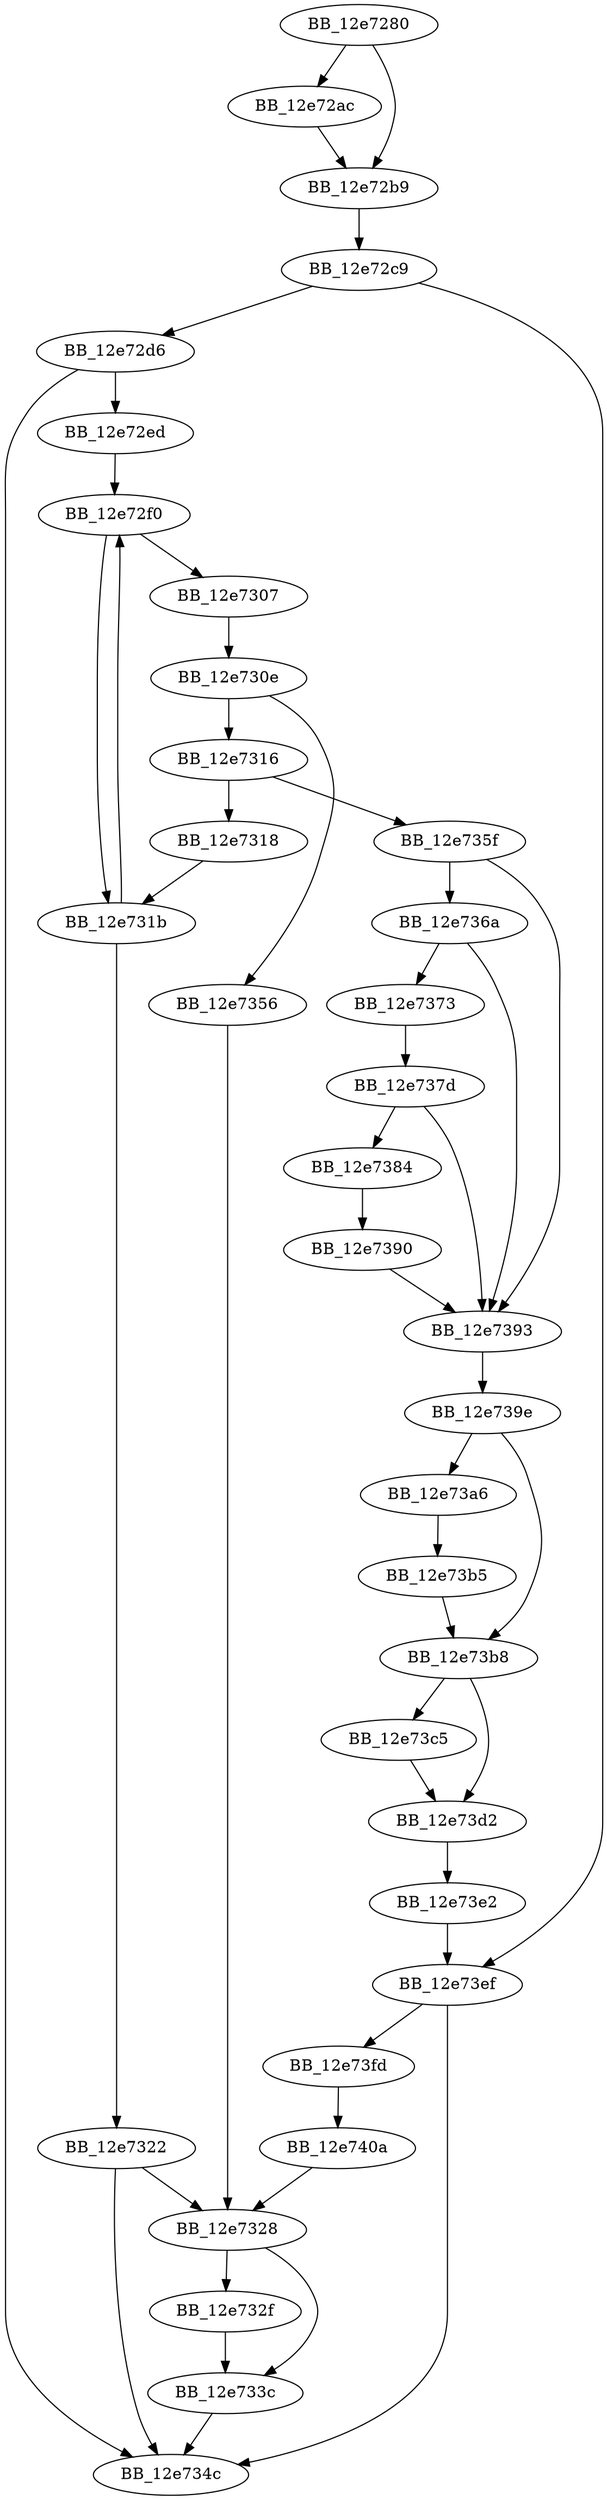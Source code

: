 DiGraph __except_handler4{
BB_12e7280->BB_12e72ac
BB_12e7280->BB_12e72b9
BB_12e72ac->BB_12e72b9
BB_12e72b9->BB_12e72c9
BB_12e72c9->BB_12e72d6
BB_12e72c9->BB_12e73ef
BB_12e72d6->BB_12e72ed
BB_12e72d6->BB_12e734c
BB_12e72ed->BB_12e72f0
BB_12e72f0->BB_12e7307
BB_12e72f0->BB_12e731b
BB_12e7307->BB_12e730e
BB_12e730e->BB_12e7316
BB_12e730e->BB_12e7356
BB_12e7316->BB_12e7318
BB_12e7316->BB_12e735f
BB_12e7318->BB_12e731b
BB_12e731b->BB_12e72f0
BB_12e731b->BB_12e7322
BB_12e7322->BB_12e7328
BB_12e7322->BB_12e734c
BB_12e7328->BB_12e732f
BB_12e7328->BB_12e733c
BB_12e732f->BB_12e733c
BB_12e733c->BB_12e734c
BB_12e7356->BB_12e7328
BB_12e735f->BB_12e736a
BB_12e735f->BB_12e7393
BB_12e736a->BB_12e7373
BB_12e736a->BB_12e7393
BB_12e7373->BB_12e737d
BB_12e737d->BB_12e7384
BB_12e737d->BB_12e7393
BB_12e7384->BB_12e7390
BB_12e7390->BB_12e7393
BB_12e7393->BB_12e739e
BB_12e739e->BB_12e73a6
BB_12e739e->BB_12e73b8
BB_12e73a6->BB_12e73b5
BB_12e73b5->BB_12e73b8
BB_12e73b8->BB_12e73c5
BB_12e73b8->BB_12e73d2
BB_12e73c5->BB_12e73d2
BB_12e73d2->BB_12e73e2
BB_12e73e2->BB_12e73ef
BB_12e73ef->BB_12e734c
BB_12e73ef->BB_12e73fd
BB_12e73fd->BB_12e740a
BB_12e740a->BB_12e7328
}
